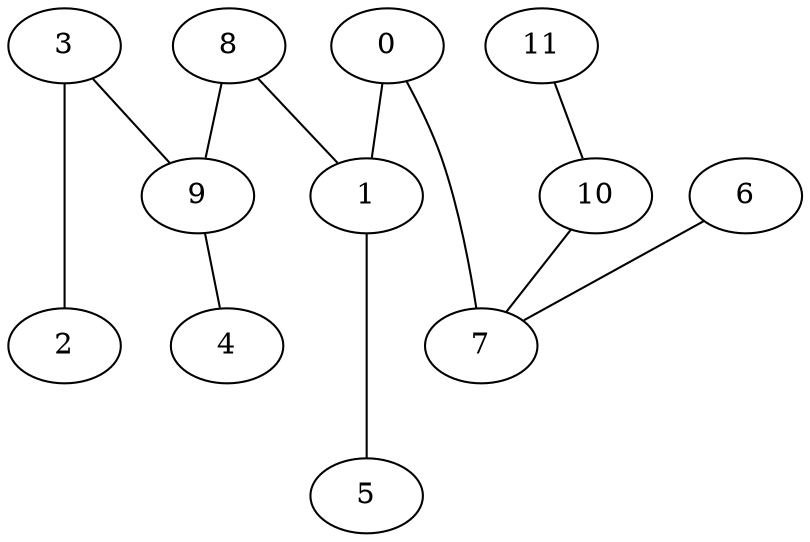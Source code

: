 strict graph {


	"3" [  weight=0 ];

	"3" -- "9" [  weight=0 ];

	"3" -- "2" [  weight=0 ];

	"0" [  weight=0 ];

	"0" -- "1" [  weight=0 ];

	"0" -- "7" [  weight=0 ];

	"8" [  weight=0 ];

	"8" -- "9" [  weight=0 ];

	"8" -- "1" [  weight=0 ];

	"1" [  weight=0 ];

	"1" [  weight=0 ];

	"1" -- "5" [  weight=0 ];

	"1" -- "8" [  weight=0 ];

	"9" [  weight=0 ];

	"9" -- "8" [  weight=0 ];

	"9" -- "4" [  weight=0 ];

	"9" -- "3" [  weight=0 ];

	"11" [  weight=0 ];

	"11" -- "10" [  weight=0 ];

	"10" [  weight=0 ];

	"10" -- "7" [  weight=0 ];

	"10" -- "11" [  weight=0 ];

	"5" [  weight=0 ];

	"5" -- "1" [  weight=0 ];

	"2" [  weight=0 ];

	"2" -- "3" [  weight=0 ];

	"6" [  weight=0 ];

	"6" -- "7" [  weight=0 ];

	"4" [  weight=0 ];

	"4" -- "9" [  weight=0 ];

	"7" [  weight=0 ];

	"7" [  weight=0 ];

	"7" -- "6" [  weight=0 ];

	"7" -- "10" [  weight=0 ];

}
